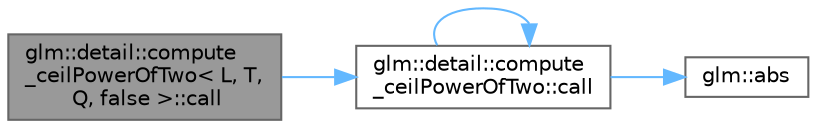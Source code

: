 digraph "glm::detail::compute_ceilPowerOfTwo&lt; L, T, Q, false &gt;::call"
{
 // LATEX_PDF_SIZE
  bgcolor="transparent";
  edge [fontname=Helvetica,fontsize=10,labelfontname=Helvetica,labelfontsize=10];
  node [fontname=Helvetica,fontsize=10,shape=box,height=0.2,width=0.4];
  rankdir="LR";
  Node1 [id="Node000001",label="glm::detail::compute\l_ceilPowerOfTwo\< L, T,\l Q, false \>::call",height=0.2,width=0.4,color="gray40", fillcolor="grey60", style="filled", fontcolor="black",tooltip=" "];
  Node1 -> Node2 [id="edge7_Node000001_Node000002",color="steelblue1",style="solid",tooltip=" "];
  Node2 [id="Node000002",label="glm::detail::compute\l_ceilPowerOfTwo::call",height=0.2,width=0.4,color="grey40", fillcolor="white", style="filled",URL="$structglm_1_1detail_1_1compute__ceil_power_of_two.html#a9e4af51a648751b37c161bbcec2a7e87",tooltip=" "];
  Node2 -> Node3 [id="edge8_Node000002_Node000003",color="steelblue1",style="solid",tooltip=" "];
  Node3 [id="Node000003",label="glm::abs",height=0.2,width=0.4,color="grey40", fillcolor="white", style="filled",URL="$group__core__func__common.html#ga439e60a72eadecfeda2df5449c613a64",tooltip=" "];
  Node2 -> Node2 [id="edge9_Node000002_Node000002",color="steelblue1",style="solid",tooltip=" "];
}
